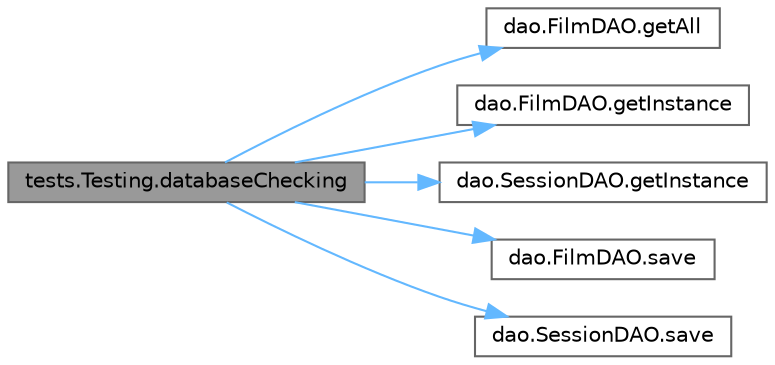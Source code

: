 digraph "tests.Testing.databaseChecking"
{
 // LATEX_PDF_SIZE
  bgcolor="transparent";
  edge [fontname=Helvetica,fontsize=10,labelfontname=Helvetica,labelfontsize=10];
  node [fontname=Helvetica,fontsize=10,shape=box,height=0.2,width=0.4];
  rankdir="LR";
  Node1 [label="tests.Testing.databaseChecking",height=0.2,width=0.4,color="gray40", fillcolor="grey60", style="filled", fontcolor="black",tooltip=" "];
  Node1 -> Node2 [color="steelblue1",style="solid"];
  Node2 [label="dao.FilmDAO.getAll",height=0.2,width=0.4,color="grey40", fillcolor="white", style="filled",URL="$classdao_1_1_film_d_a_o.html#aed7fbc8a99f0f11b80920b755db3d780",tooltip=" "];
  Node1 -> Node3 [color="steelblue1",style="solid"];
  Node3 [label="dao.FilmDAO.getInstance",height=0.2,width=0.4,color="grey40", fillcolor="white", style="filled",URL="$classdao_1_1_film_d_a_o.html#a21fcd7322ade804cd39cad7a0f9b2274",tooltip=" "];
  Node1 -> Node4 [color="steelblue1",style="solid"];
  Node4 [label="dao.SessionDAO.getInstance",height=0.2,width=0.4,color="grey40", fillcolor="white", style="filled",URL="$classdao_1_1_session_d_a_o.html#a715aa4345a64d0109caae9d27f5c2ade",tooltip=" "];
  Node1 -> Node5 [color="steelblue1",style="solid"];
  Node5 [label="dao.FilmDAO.save",height=0.2,width=0.4,color="grey40", fillcolor="white", style="filled",URL="$classdao_1_1_film_d_a_o.html#ad668f06f8133c055bec0356c92d3f3d6",tooltip=" "];
  Node1 -> Node6 [color="steelblue1",style="solid"];
  Node6 [label="dao.SessionDAO.save",height=0.2,width=0.4,color="grey40", fillcolor="white", style="filled",URL="$classdao_1_1_session_d_a_o.html#a3b1bbbc501d5016384484cd15ab50afa",tooltip=" "];
}

